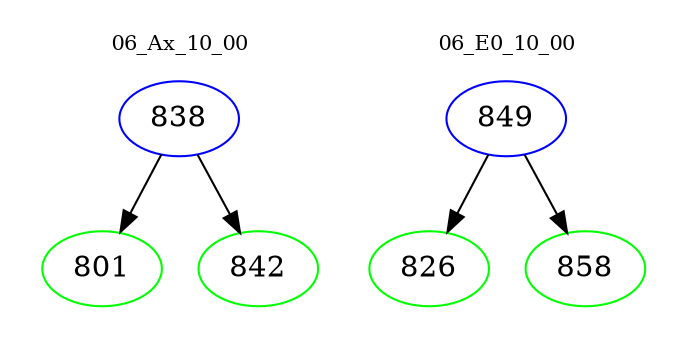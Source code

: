 digraph{
subgraph cluster_0 {
color = white
label = "06_Ax_10_00";
fontsize=10;
T0_838 [label="838", color="blue"]
T0_838 -> T0_801 [color="black"]
T0_801 [label="801", color="green"]
T0_838 -> T0_842 [color="black"]
T0_842 [label="842", color="green"]
}
subgraph cluster_1 {
color = white
label = "06_E0_10_00";
fontsize=10;
T1_849 [label="849", color="blue"]
T1_849 -> T1_826 [color="black"]
T1_826 [label="826", color="green"]
T1_849 -> T1_858 [color="black"]
T1_858 [label="858", color="green"]
}
}
